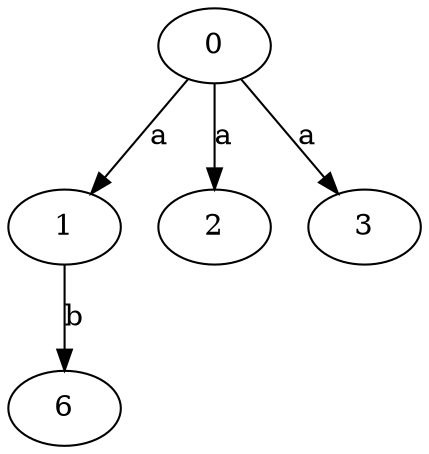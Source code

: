 strict digraph  {
1;
2;
3;
6;
0;
1 -> 6  [label=b];
0 -> 1  [label=a];
0 -> 2  [label=a];
0 -> 3  [label=a];
}

